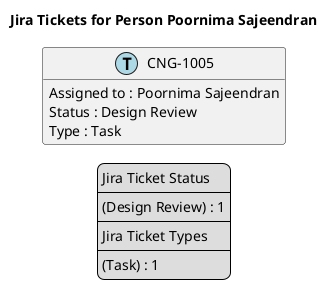 @startuml
'https://plantuml.com/class-diagram

' GENERATE CLASS DIAGRAM ===========
' Generated at    : Fri Apr 19 14:50:29 CEST 2024

title Jira Tickets for Person Poornima Sajeendran
hide empty members

legend
Jira Ticket Status
----
(Design Review) : 1
----
Jira Ticket Types
----
(Task) : 1
end legend


' Tickets =======
class "CNG-1005" << (T,lightblue) >> {
  Assigned to : Poornima Sajeendran
  Status : Design Review
  Type : Task
}



' Links =======


@enduml
